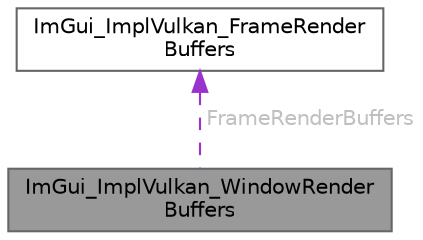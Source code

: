 digraph "ImGui_ImplVulkan_WindowRenderBuffers"
{
 // LATEX_PDF_SIZE
  bgcolor="transparent";
  edge [fontname=Helvetica,fontsize=10,labelfontname=Helvetica,labelfontsize=10];
  node [fontname=Helvetica,fontsize=10,shape=box,height=0.2,width=0.4];
  Node1 [id="Node000001",label="ImGui_ImplVulkan_WindowRender\lBuffers",height=0.2,width=0.4,color="gray40", fillcolor="grey60", style="filled", fontcolor="black",tooltip=" "];
  Node2 -> Node1 [id="edge1_Node000001_Node000002",dir="back",color="darkorchid3",style="dashed",tooltip=" ",label=" FrameRenderBuffers",fontcolor="grey" ];
  Node2 [id="Node000002",label="ImGui_ImplVulkan_FrameRender\lBuffers",height=0.2,width=0.4,color="gray40", fillcolor="white", style="filled",URL="$structImGui__ImplVulkan__FrameRenderBuffers.html",tooltip=" "];
}
